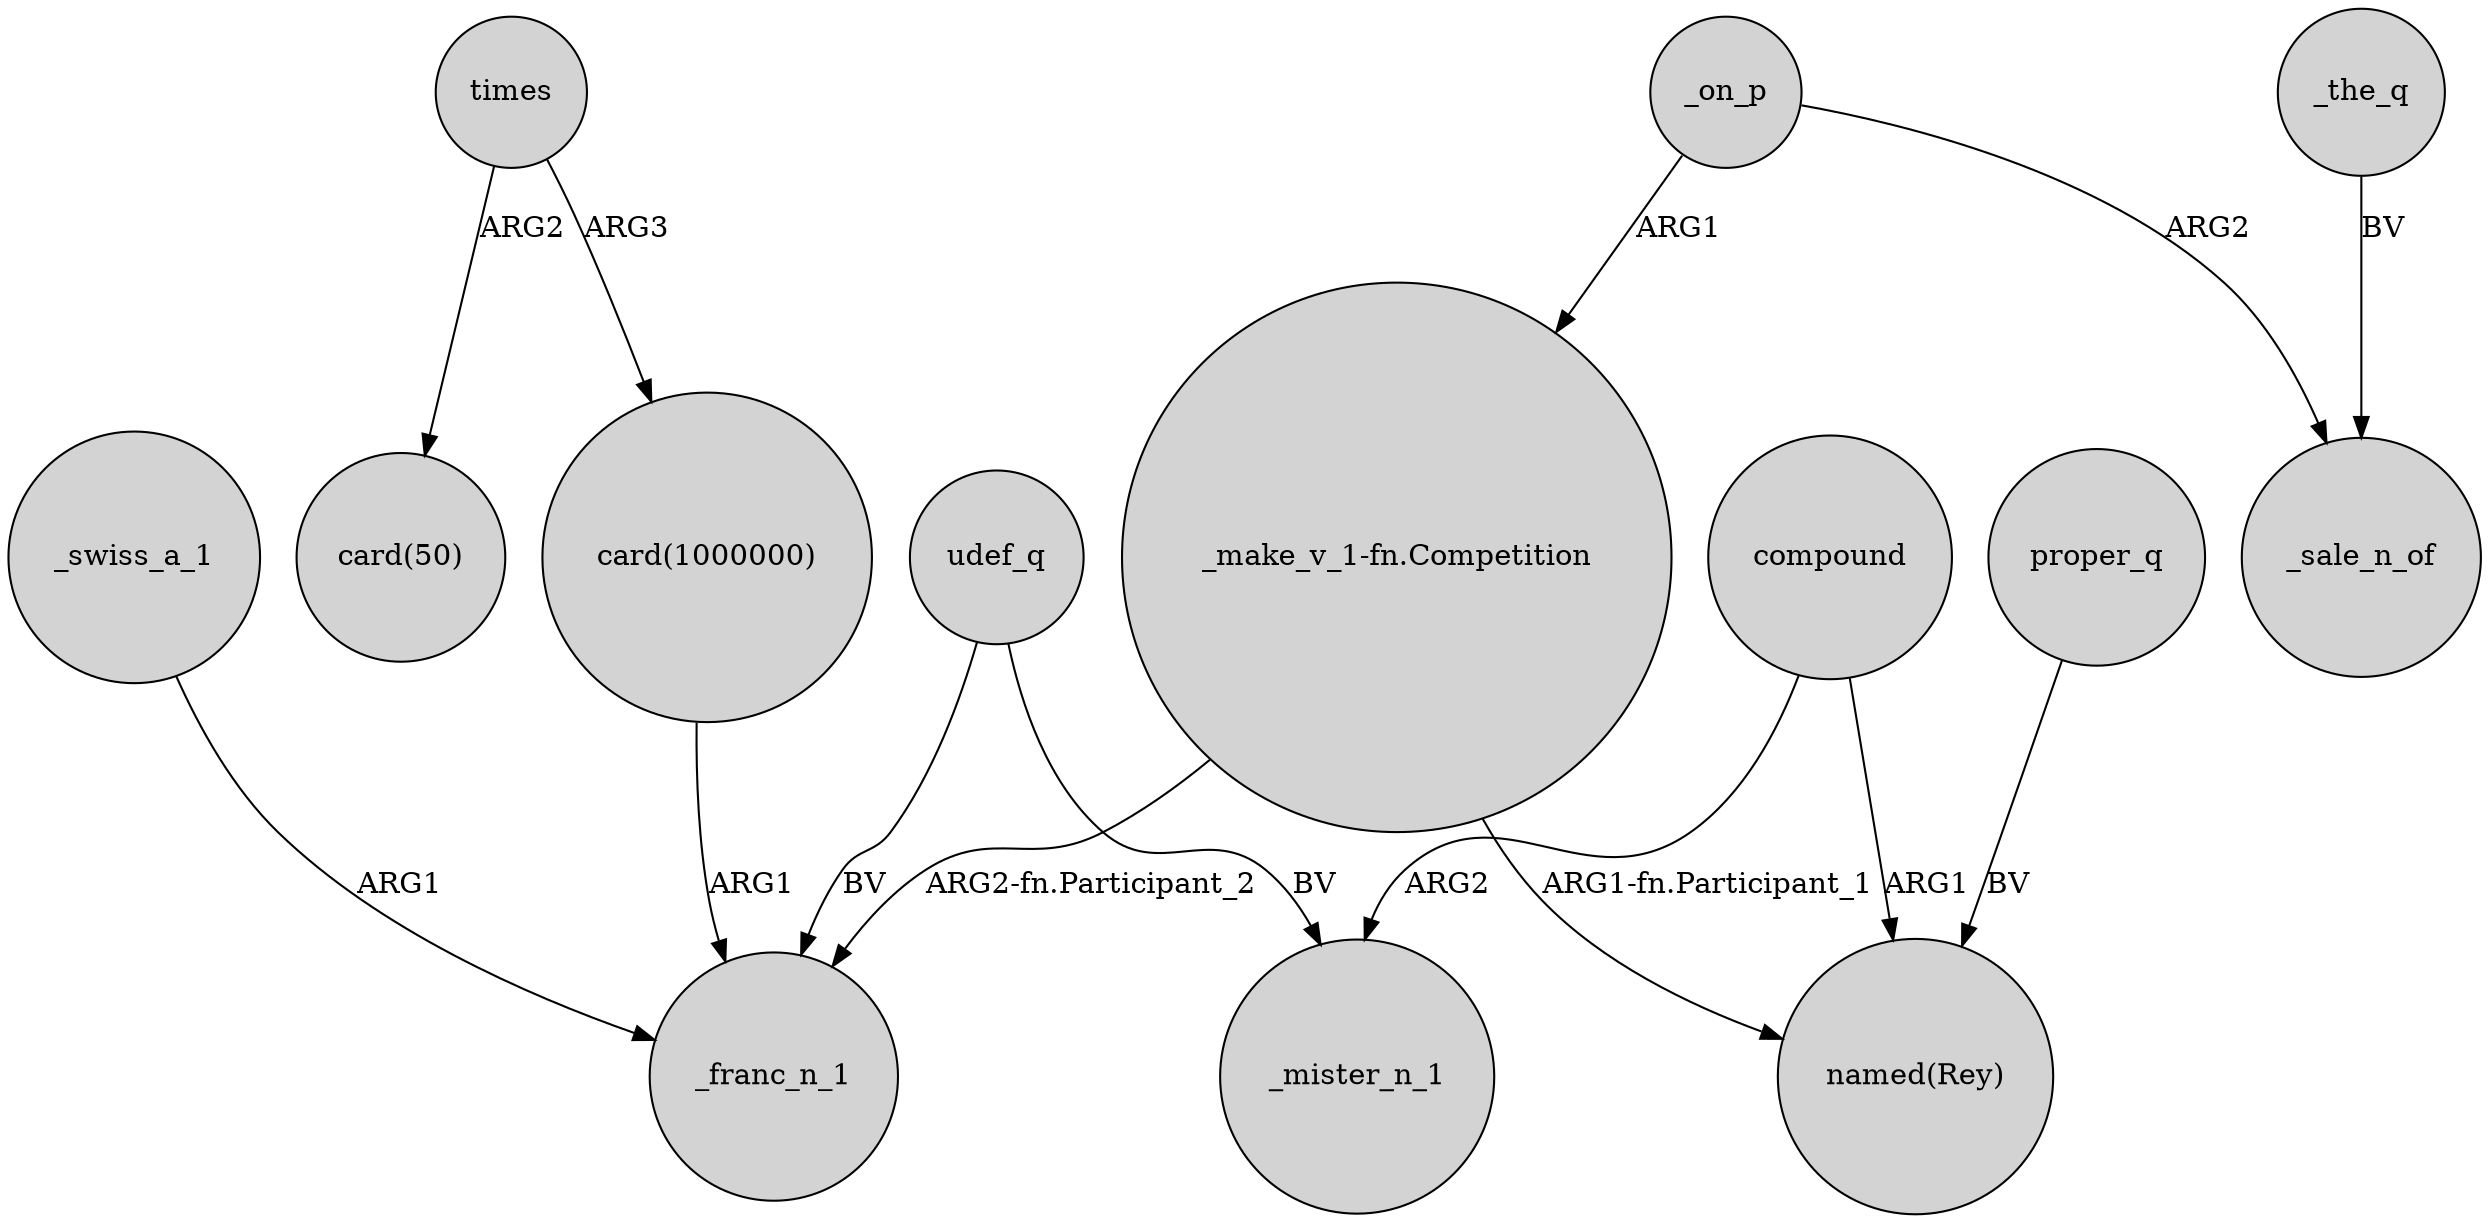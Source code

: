 digraph {
	node [shape=circle style=filled]
	times -> "card(1000000)" [label=ARG3]
	udef_q -> _franc_n_1 [label=BV]
	compound -> _mister_n_1 [label=ARG2]
	udef_q -> _mister_n_1 [label=BV]
	times -> "card(50)" [label=ARG2]
	_on_p -> "_make_v_1-fn.Competition" [label=ARG1]
	"_make_v_1-fn.Competition" -> _franc_n_1 [label="ARG2-fn.Participant_2"]
	"_make_v_1-fn.Competition" -> "named(Rey)" [label="ARG1-fn.Participant_1"]
	_on_p -> _sale_n_of [label=ARG2]
	_the_q -> _sale_n_of [label=BV]
	"card(1000000)" -> _franc_n_1 [label=ARG1]
	_swiss_a_1 -> _franc_n_1 [label=ARG1]
	proper_q -> "named(Rey)" [label=BV]
	compound -> "named(Rey)" [label=ARG1]
}

